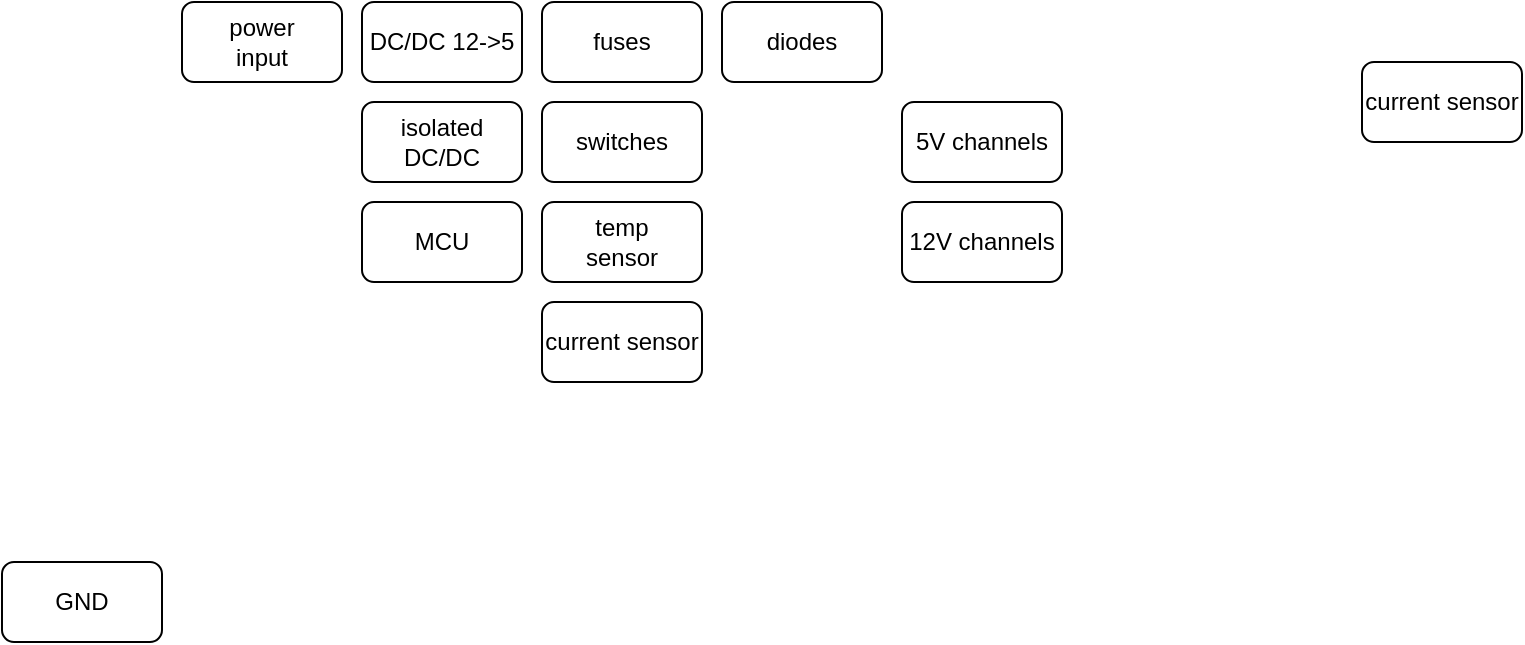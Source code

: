 <mxfile version="13.10.0" type="github">
  <diagram id="mOb9kf1dEFKgJrMuP9Ut" name="Page-1">
    <mxGraphModel dx="1422" dy="831" grid="1" gridSize="10" guides="1" tooltips="1" connect="1" arrows="1" fold="1" page="1" pageScale="1" pageWidth="827" pageHeight="1169" math="0" shadow="0">
      <root>
        <mxCell id="0" />
        <mxCell id="1" parent="0" />
        <mxCell id="M4zJr3y5VQ9-pN1_80o7-2" value="MCU" style="rounded=1;whiteSpace=wrap;html=1;" vertex="1" parent="1">
          <mxGeometry x="200" y="460" width="80" height="40" as="geometry" />
        </mxCell>
        <mxCell id="M4zJr3y5VQ9-pN1_80o7-3" value="fuses" style="rounded=1;whiteSpace=wrap;html=1;" vertex="1" parent="1">
          <mxGeometry x="290" y="360" width="80" height="40" as="geometry" />
        </mxCell>
        <mxCell id="M4zJr3y5VQ9-pN1_80o7-4" value="current sensor" style="rounded=1;whiteSpace=wrap;html=1;" vertex="1" parent="1">
          <mxGeometry x="700" y="390" width="80" height="40" as="geometry" />
        </mxCell>
        <mxCell id="M4zJr3y5VQ9-pN1_80o7-5" value="current sensor" style="rounded=1;whiteSpace=wrap;html=1;" vertex="1" parent="1">
          <mxGeometry x="290" y="510" width="80" height="40" as="geometry" />
        </mxCell>
        <mxCell id="M4zJr3y5VQ9-pN1_80o7-6" value="DC/DC 12-&amp;gt;5" style="rounded=1;whiteSpace=wrap;html=1;" vertex="1" parent="1">
          <mxGeometry x="200" y="360" width="80" height="40" as="geometry" />
        </mxCell>
        <mxCell id="M4zJr3y5VQ9-pN1_80o7-7" value="diodes" style="rounded=1;whiteSpace=wrap;html=1;" vertex="1" parent="1">
          <mxGeometry x="380" y="360" width="80" height="40" as="geometry" />
        </mxCell>
        <mxCell id="M4zJr3y5VQ9-pN1_80o7-9" value="switches" style="rounded=1;whiteSpace=wrap;html=1;" vertex="1" parent="1">
          <mxGeometry x="290" y="410" width="80" height="40" as="geometry" />
        </mxCell>
        <mxCell id="M4zJr3y5VQ9-pN1_80o7-10" value="&lt;div&gt;temp&lt;/div&gt;&lt;div&gt;sensor&lt;br&gt;&lt;/div&gt;" style="rounded=1;whiteSpace=wrap;html=1;" vertex="1" parent="1">
          <mxGeometry x="290" y="460" width="80" height="40" as="geometry" />
        </mxCell>
        <mxCell id="M4zJr3y5VQ9-pN1_80o7-11" value="&lt;div&gt;isolated&lt;/div&gt;&lt;div&gt;DC/DC&lt;br&gt;&lt;/div&gt;" style="rounded=1;whiteSpace=wrap;html=1;" vertex="1" parent="1">
          <mxGeometry x="200" y="410" width="80" height="40" as="geometry" />
        </mxCell>
        <mxCell id="M4zJr3y5VQ9-pN1_80o7-12" value="&lt;div&gt;power&lt;/div&gt;&lt;div&gt;input&lt;br&gt;&lt;/div&gt;" style="rounded=1;whiteSpace=wrap;html=1;" vertex="1" parent="1">
          <mxGeometry x="110" y="360" width="80" height="40" as="geometry" />
        </mxCell>
        <mxCell id="M4zJr3y5VQ9-pN1_80o7-13" value="GND" style="rounded=1;whiteSpace=wrap;html=1;" vertex="1" parent="1">
          <mxGeometry x="20" y="640" width="80" height="40" as="geometry" />
        </mxCell>
        <mxCell id="M4zJr3y5VQ9-pN1_80o7-14" value="12V channels" style="rounded=1;whiteSpace=wrap;html=1;" vertex="1" parent="1">
          <mxGeometry x="470" y="460" width="80" height="40" as="geometry" />
        </mxCell>
        <mxCell id="M4zJr3y5VQ9-pN1_80o7-15" value="5V channels" style="rounded=1;whiteSpace=wrap;html=1;" vertex="1" parent="1">
          <mxGeometry x="470" y="410" width="80" height="40" as="geometry" />
        </mxCell>
      </root>
    </mxGraphModel>
  </diagram>
</mxfile>
